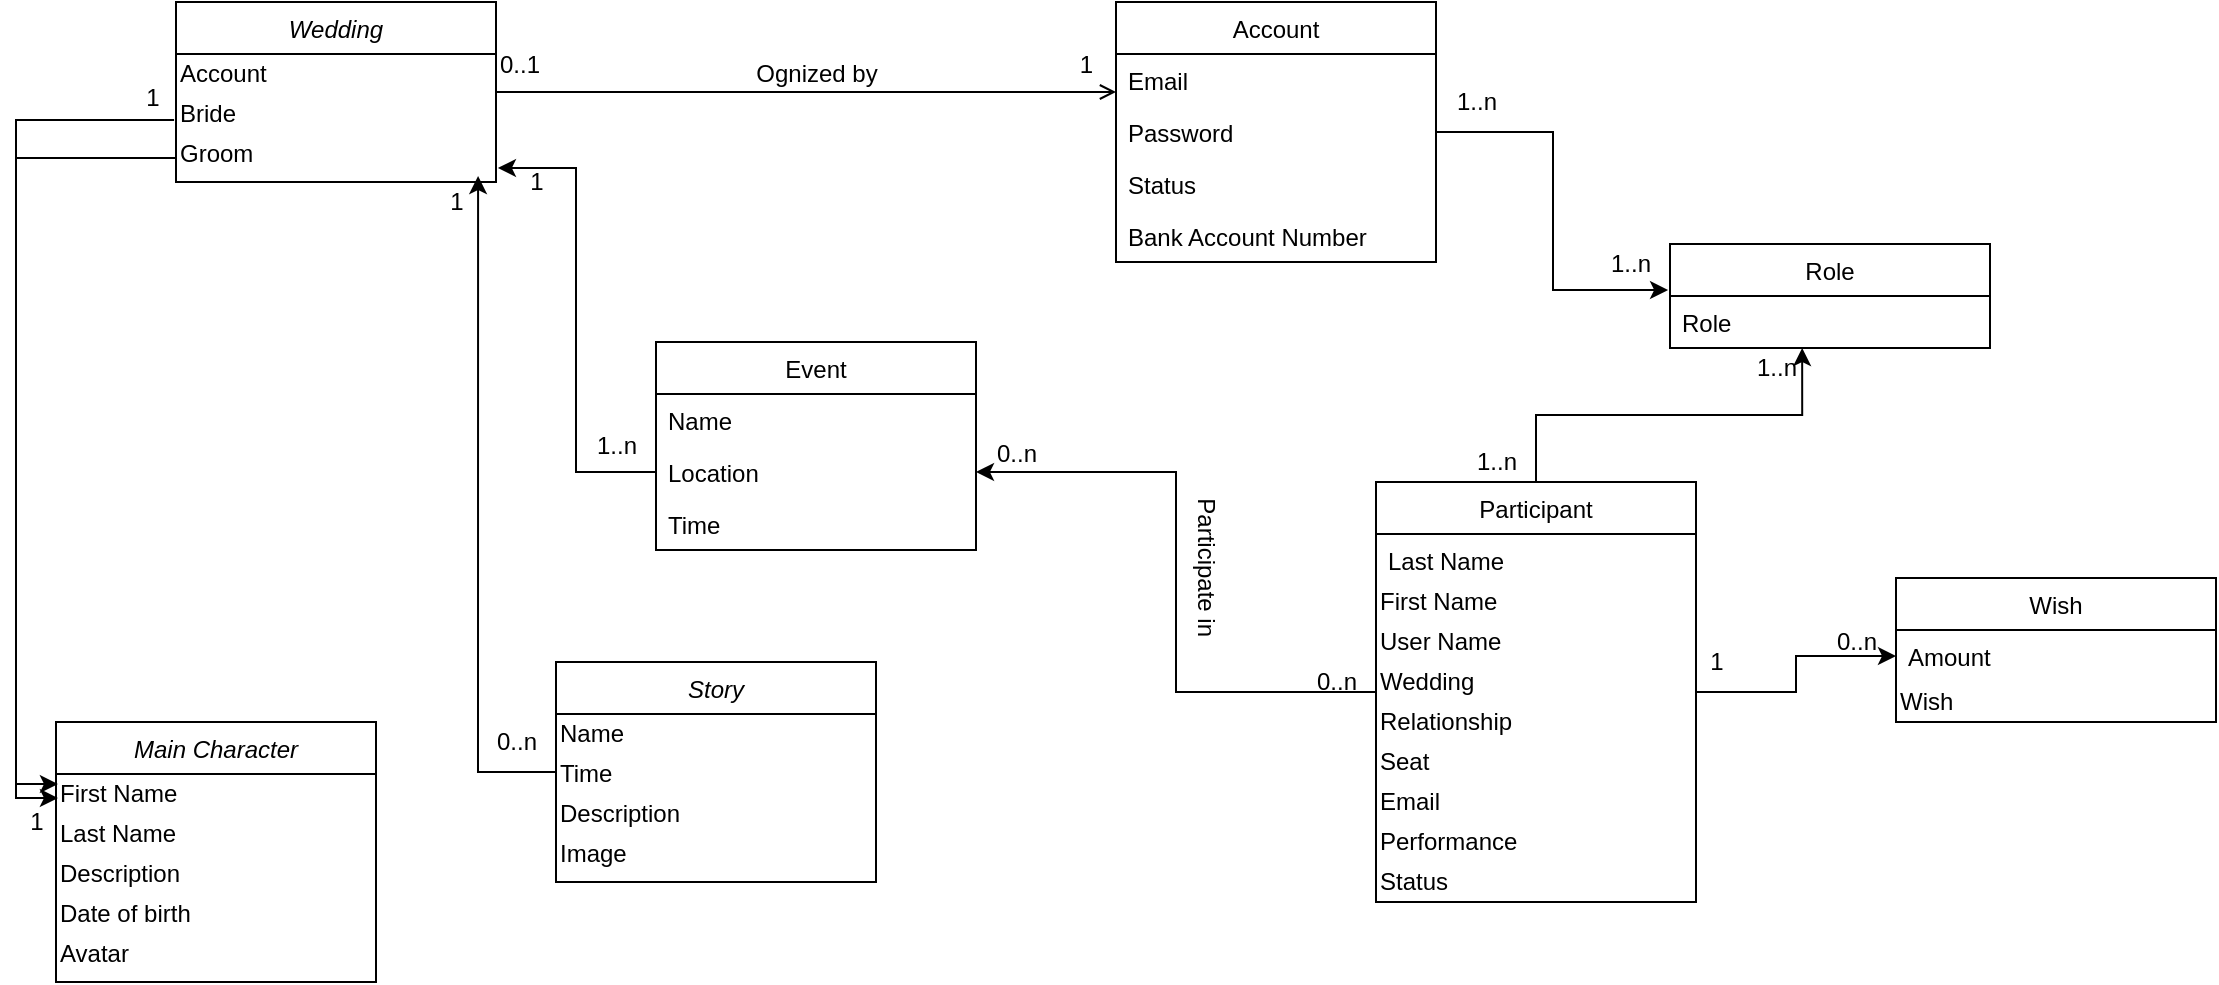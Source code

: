 <mxfile version="13.1.1" type="device"><diagram id="C5RBs43oDa-KdzZeNtuy" name="Page-1"><mxGraphModel dx="2249" dy="808" grid="1" gridSize="10" guides="1" tooltips="1" connect="1" arrows="1" fold="1" page="1" pageScale="1" pageWidth="827" pageHeight="1169" math="0" shadow="0"><root><mxCell id="WIyWlLk6GJQsqaUBKTNV-0"/><mxCell id="WIyWlLk6GJQsqaUBKTNV-1" parent="WIyWlLk6GJQsqaUBKTNV-0"/><mxCell id="zkfFHV4jXpPFQw0GAbJ--26" value="" style="endArrow=open;shadow=0;strokeWidth=1;strokeColor=#000000;rounded=0;endFill=1;edgeStyle=elbowEdgeStyle;elbow=vertical;" parent="WIyWlLk6GJQsqaUBKTNV-1" source="zkfFHV4jXpPFQw0GAbJ--0" target="zkfFHV4jXpPFQw0GAbJ--17" edge="1"><mxGeometry x="0.5" y="41" relative="1" as="geometry"><mxPoint x="380" y="192" as="sourcePoint"/><mxPoint x="540" y="192" as="targetPoint"/><mxPoint x="-40" y="32" as="offset"/></mxGeometry></mxCell><mxCell id="zkfFHV4jXpPFQw0GAbJ--27" value="0..1" style="resizable=0;align=left;verticalAlign=bottom;labelBackgroundColor=none;fontSize=12;" parent="zkfFHV4jXpPFQw0GAbJ--26" connectable="0" vertex="1"><mxGeometry x="-1" relative="1" as="geometry"><mxPoint y="-5" as="offset"/></mxGeometry></mxCell><mxCell id="zkfFHV4jXpPFQw0GAbJ--28" value="1" style="resizable=0;align=right;verticalAlign=bottom;labelBackgroundColor=none;fontSize=12;" parent="zkfFHV4jXpPFQw0GAbJ--26" connectable="0" vertex="1"><mxGeometry x="1" relative="1" as="geometry"><mxPoint x="-10" y="-5" as="offset"/></mxGeometry></mxCell><mxCell id="zkfFHV4jXpPFQw0GAbJ--29" value="Ognized by" style="text;html=1;resizable=0;points=[];;align=center;verticalAlign=middle;labelBackgroundColor=none;rounded=0;shadow=0;strokeWidth=1;fontSize=12;" parent="zkfFHV4jXpPFQw0GAbJ--26" vertex="1" connectable="0"><mxGeometry x="0.5" y="49" relative="1" as="geometry"><mxPoint x="-73" y="40" as="offset"/></mxGeometry></mxCell><mxCell id="zkfFHV4jXpPFQw0GAbJ--0" value="Wedding" style="swimlane;fontStyle=2;align=center;verticalAlign=top;childLayout=stackLayout;horizontal=1;startSize=26;horizontalStack=0;resizeParent=1;resizeLast=0;collapsible=1;marginBottom=0;rounded=0;shadow=0;strokeWidth=1;" parent="WIyWlLk6GJQsqaUBKTNV-1" vertex="1"><mxGeometry x="80" y="50" width="160" height="90" as="geometry"><mxRectangle x="230" y="140" width="160" height="26" as="alternateBounds"/></mxGeometry></mxCell><mxCell id="EsjYuSodMv6EEGWY2lOq-7" value="Account" style="text;html=1;align=left;verticalAlign=middle;resizable=0;points=[];autosize=1;" vertex="1" parent="zkfFHV4jXpPFQw0GAbJ--0"><mxGeometry y="26" width="160" height="20" as="geometry"/></mxCell><mxCell id="EsjYuSodMv6EEGWY2lOq-1" value="Bride" style="text;html=1;align=left;verticalAlign=middle;resizable=0;points=[];autosize=1;" vertex="1" parent="zkfFHV4jXpPFQw0GAbJ--0"><mxGeometry y="46" width="160" height="20" as="geometry"/></mxCell><mxCell id="EsjYuSodMv6EEGWY2lOq-6" value="Groom" style="text;html=1;align=left;verticalAlign=middle;resizable=0;points=[];autosize=1;" vertex="1" parent="zkfFHV4jXpPFQw0GAbJ--0"><mxGeometry y="66" width="160" height="20" as="geometry"/></mxCell><mxCell id="zkfFHV4jXpPFQw0GAbJ--17" value="Account" style="swimlane;fontStyle=0;align=center;verticalAlign=top;childLayout=stackLayout;horizontal=1;startSize=26;horizontalStack=0;resizeParent=1;resizeLast=0;collapsible=1;marginBottom=0;rounded=0;shadow=0;strokeWidth=1;" parent="WIyWlLk6GJQsqaUBKTNV-1" vertex="1"><mxGeometry x="550" y="50" width="160" height="130" as="geometry"><mxRectangle x="550" y="140" width="160" height="26" as="alternateBounds"/></mxGeometry></mxCell><mxCell id="zkfFHV4jXpPFQw0GAbJ--18" value="Email" style="text;align=left;verticalAlign=top;spacingLeft=4;spacingRight=4;overflow=hidden;rotatable=0;points=[[0,0.5],[1,0.5]];portConstraint=eastwest;" parent="zkfFHV4jXpPFQw0GAbJ--17" vertex="1"><mxGeometry y="26" width="160" height="26" as="geometry"/></mxCell><mxCell id="zkfFHV4jXpPFQw0GAbJ--19" value="Password" style="text;align=left;verticalAlign=top;spacingLeft=4;spacingRight=4;overflow=hidden;rotatable=0;points=[[0,0.5],[1,0.5]];portConstraint=eastwest;rounded=0;shadow=0;html=0;" parent="zkfFHV4jXpPFQw0GAbJ--17" vertex="1"><mxGeometry y="52" width="160" height="26" as="geometry"/></mxCell><mxCell id="zkfFHV4jXpPFQw0GAbJ--20" value="Status" style="text;align=left;verticalAlign=top;spacingLeft=4;spacingRight=4;overflow=hidden;rotatable=0;points=[[0,0.5],[1,0.5]];portConstraint=eastwest;rounded=0;shadow=0;html=0;" parent="zkfFHV4jXpPFQw0GAbJ--17" vertex="1"><mxGeometry y="78" width="160" height="26" as="geometry"/></mxCell><mxCell id="zkfFHV4jXpPFQw0GAbJ--22" value="Bank Account Number" style="text;align=left;verticalAlign=top;spacingLeft=4;spacingRight=4;overflow=hidden;rotatable=0;points=[[0,0.5],[1,0.5]];portConstraint=eastwest;rounded=0;shadow=0;html=0;" parent="zkfFHV4jXpPFQw0GAbJ--17" vertex="1"><mxGeometry y="104" width="160" height="26" as="geometry"/></mxCell><mxCell id="EsjYuSodMv6EEGWY2lOq-16" value="Participate in&amp;nbsp;" style="text;html=1;align=center;verticalAlign=middle;resizable=0;points=[];autosize=1;rotation=90;" vertex="1" parent="WIyWlLk6GJQsqaUBKTNV-1"><mxGeometry x="550" y="324" width="90" height="20" as="geometry"/></mxCell><mxCell id="EsjYuSodMv6EEGWY2lOq-18" value="0..n" style="text;html=1;align=center;verticalAlign=middle;resizable=0;points=[];autosize=1;" vertex="1" parent="WIyWlLk6GJQsqaUBKTNV-1"><mxGeometry x="640" y="380" width="40" height="20" as="geometry"/></mxCell><mxCell id="EsjYuSodMv6EEGWY2lOq-29" style="edgeStyle=orthogonalEdgeStyle;rounded=0;orthogonalLoop=1;jettySize=auto;html=1;entryX=0.006;entryY=0.6;entryDx=0;entryDy=0;entryPerimeter=0;exitX=-0.006;exitY=0.65;exitDx=0;exitDy=0;exitPerimeter=0;" edge="1" parent="WIyWlLk6GJQsqaUBKTNV-1" source="EsjYuSodMv6EEGWY2lOq-1" target="EsjYuSodMv6EEGWY2lOq-22"><mxGeometry relative="1" as="geometry"/></mxCell><mxCell id="EsjYuSodMv6EEGWY2lOq-30" style="edgeStyle=orthogonalEdgeStyle;rounded=0;orthogonalLoop=1;jettySize=auto;html=1;exitX=0;exitY=0.6;exitDx=0;exitDy=0;exitPerimeter=0;entryX=0.006;entryY=0.25;entryDx=0;entryDy=0;entryPerimeter=0;" edge="1" parent="WIyWlLk6GJQsqaUBKTNV-1" source="EsjYuSodMv6EEGWY2lOq-6" target="EsjYuSodMv6EEGWY2lOq-22"><mxGeometry relative="1" as="geometry"/></mxCell><mxCell id="EsjYuSodMv6EEGWY2lOq-46" style="edgeStyle=orthogonalEdgeStyle;rounded=0;orthogonalLoop=1;jettySize=auto;html=1;entryX=1.006;entryY=0.85;entryDx=0;entryDy=0;entryPerimeter=0;" edge="1" parent="WIyWlLk6GJQsqaUBKTNV-1" source="EsjYuSodMv6EEGWY2lOq-38" target="EsjYuSodMv6EEGWY2lOq-6"><mxGeometry relative="1" as="geometry"/></mxCell><mxCell id="EsjYuSodMv6EEGWY2lOq-47" value="1" style="text;html=1;align=center;verticalAlign=middle;resizable=0;points=[];autosize=1;" vertex="1" parent="WIyWlLk6GJQsqaUBKTNV-1"><mxGeometry x="250" y="130" width="20" height="20" as="geometry"/></mxCell><mxCell id="EsjYuSodMv6EEGWY2lOq-71" style="edgeStyle=orthogonalEdgeStyle;rounded=0;orthogonalLoop=1;jettySize=auto;html=1;entryX=0.413;entryY=1;entryDx=0;entryDy=0;entryPerimeter=0;" edge="1" parent="WIyWlLk6GJQsqaUBKTNV-1" source="EsjYuSodMv6EEGWY2lOq-3" target="EsjYuSodMv6EEGWY2lOq-67"><mxGeometry relative="1" as="geometry"/></mxCell><mxCell id="EsjYuSodMv6EEGWY2lOq-61" style="edgeStyle=orthogonalEdgeStyle;rounded=0;orthogonalLoop=1;jettySize=auto;html=1;entryX=0.944;entryY=1.05;entryDx=0;entryDy=0;entryPerimeter=0;" edge="1" parent="WIyWlLk6GJQsqaUBKTNV-1" source="EsjYuSodMv6EEGWY2lOq-52" target="EsjYuSodMv6EEGWY2lOq-6"><mxGeometry relative="1" as="geometry"><mxPoint x="230" y="150" as="targetPoint"/></mxGeometry></mxCell><mxCell id="EsjYuSodMv6EEGWY2lOq-21" value="Main Character" style="swimlane;fontStyle=2;align=center;verticalAlign=top;childLayout=stackLayout;horizontal=1;startSize=26;horizontalStack=0;resizeParent=1;resizeLast=0;collapsible=1;marginBottom=0;rounded=0;shadow=0;strokeWidth=1;" vertex="1" parent="WIyWlLk6GJQsqaUBKTNV-1"><mxGeometry x="20" y="410" width="160" height="130" as="geometry"><mxRectangle x="230" y="140" width="160" height="26" as="alternateBounds"/></mxGeometry></mxCell><mxCell id="EsjYuSodMv6EEGWY2lOq-22" value="First Name" style="text;html=1;align=left;verticalAlign=middle;resizable=0;points=[];autosize=1;" vertex="1" parent="EsjYuSodMv6EEGWY2lOq-21"><mxGeometry y="26" width="160" height="20" as="geometry"/></mxCell><mxCell id="EsjYuSodMv6EEGWY2lOq-23" value="Last Name" style="text;html=1;align=left;verticalAlign=middle;resizable=0;points=[];autosize=1;" vertex="1" parent="EsjYuSodMv6EEGWY2lOq-21"><mxGeometry y="46" width="160" height="20" as="geometry"/></mxCell><mxCell id="EsjYuSodMv6EEGWY2lOq-24" value="Description" style="text;html=1;align=left;verticalAlign=middle;resizable=0;points=[];autosize=1;" vertex="1" parent="EsjYuSodMv6EEGWY2lOq-21"><mxGeometry y="66" width="160" height="20" as="geometry"/></mxCell><mxCell id="EsjYuSodMv6EEGWY2lOq-25" value="Date of birth&amp;nbsp;" style="text;html=1;align=left;verticalAlign=middle;resizable=0;points=[];autosize=1;" vertex="1" parent="EsjYuSodMv6EEGWY2lOq-21"><mxGeometry y="86" width="160" height="20" as="geometry"/></mxCell><mxCell id="EsjYuSodMv6EEGWY2lOq-26" value="Avatar&amp;nbsp;" style="text;html=1;align=left;verticalAlign=middle;resizable=0;points=[];autosize=1;" vertex="1" parent="EsjYuSodMv6EEGWY2lOq-21"><mxGeometry y="106" width="160" height="20" as="geometry"/></mxCell><mxCell id="EsjYuSodMv6EEGWY2lOq-62" value="1" style="text;html=1;align=center;verticalAlign=middle;resizable=0;points=[];autosize=1;" vertex="1" parent="WIyWlLk6GJQsqaUBKTNV-1"><mxGeometry x="210" y="140" width="20" height="20" as="geometry"/></mxCell><mxCell id="EsjYuSodMv6EEGWY2lOq-63" value="0..n" style="text;html=1;align=center;verticalAlign=middle;resizable=0;points=[];autosize=1;" vertex="1" parent="WIyWlLk6GJQsqaUBKTNV-1"><mxGeometry x="230" y="410" width="40" height="20" as="geometry"/></mxCell><mxCell id="EsjYuSodMv6EEGWY2lOq-65" value="Role" style="swimlane;fontStyle=0;align=center;verticalAlign=top;childLayout=stackLayout;horizontal=1;startSize=26;horizontalStack=0;resizeParent=1;resizeLast=0;collapsible=1;marginBottom=0;rounded=0;shadow=0;strokeWidth=1;" vertex="1" parent="WIyWlLk6GJQsqaUBKTNV-1"><mxGeometry x="827" y="171" width="160" height="52" as="geometry"><mxRectangle x="550" y="140" width="160" height="26" as="alternateBounds"/></mxGeometry></mxCell><mxCell id="EsjYuSodMv6EEGWY2lOq-67" value="Role" style="text;align=left;verticalAlign=top;spacingLeft=4;spacingRight=4;overflow=hidden;rotatable=0;points=[[0,0.5],[1,0.5]];portConstraint=eastwest;rounded=0;shadow=0;html=0;" vertex="1" parent="EsjYuSodMv6EEGWY2lOq-65"><mxGeometry y="26" width="160" height="26" as="geometry"/></mxCell><mxCell id="EsjYuSodMv6EEGWY2lOq-70" style="edgeStyle=orthogonalEdgeStyle;rounded=0;orthogonalLoop=1;jettySize=auto;html=1;entryX=-0.006;entryY=-0.115;entryDx=0;entryDy=0;entryPerimeter=0;" edge="1" parent="WIyWlLk6GJQsqaUBKTNV-1" source="zkfFHV4jXpPFQw0GAbJ--19" target="EsjYuSodMv6EEGWY2lOq-67"><mxGeometry relative="1" as="geometry"/></mxCell><mxCell id="EsjYuSodMv6EEGWY2lOq-75" style="edgeStyle=orthogonalEdgeStyle;rounded=0;orthogonalLoop=1;jettySize=auto;html=1;" edge="1" parent="WIyWlLk6GJQsqaUBKTNV-1" source="EsjYuSodMv6EEGWY2lOq-3" target="EsjYuSodMv6EEGWY2lOq-38"><mxGeometry relative="1" as="geometry"/></mxCell><mxCell id="EsjYuSodMv6EEGWY2lOq-86" style="edgeStyle=orthogonalEdgeStyle;rounded=0;orthogonalLoop=1;jettySize=auto;html=1;entryX=0;entryY=0.5;entryDx=0;entryDy=0;" edge="1" parent="WIyWlLk6GJQsqaUBKTNV-1" source="EsjYuSodMv6EEGWY2lOq-3" target="EsjYuSodMv6EEGWY2lOq-84"><mxGeometry relative="1" as="geometry"/></mxCell><mxCell id="EsjYuSodMv6EEGWY2lOq-3" value="Participant" style="swimlane;fontStyle=0;align=center;verticalAlign=top;childLayout=stackLayout;horizontal=1;startSize=26;horizontalStack=0;resizeParent=1;resizeLast=0;collapsible=1;marginBottom=0;rounded=0;shadow=0;strokeWidth=1;" vertex="1" parent="WIyWlLk6GJQsqaUBKTNV-1"><mxGeometry x="680" y="290" width="160" height="210" as="geometry"><mxRectangle x="340" y="380" width="170" height="26" as="alternateBounds"/></mxGeometry></mxCell><mxCell id="EsjYuSodMv6EEGWY2lOq-4" value="Last Name" style="text;align=left;verticalAlign=top;spacingLeft=4;spacingRight=4;overflow=hidden;rotatable=0;points=[[0,0.5],[1,0.5]];portConstraint=eastwest;" vertex="1" parent="EsjYuSodMv6EEGWY2lOq-3"><mxGeometry y="26" width="160" height="24" as="geometry"/></mxCell><mxCell id="EsjYuSodMv6EEGWY2lOq-8" value="First Name" style="text;html=1;align=left;verticalAlign=middle;resizable=0;points=[];autosize=1;" vertex="1" parent="EsjYuSodMv6EEGWY2lOq-3"><mxGeometry y="50" width="160" height="20" as="geometry"/></mxCell><mxCell id="EsjYuSodMv6EEGWY2lOq-9" value="User Name" style="text;html=1;align=left;verticalAlign=middle;resizable=0;points=[];autosize=1;" vertex="1" parent="EsjYuSodMv6EEGWY2lOq-3"><mxGeometry y="70" width="160" height="20" as="geometry"/></mxCell><mxCell id="EsjYuSodMv6EEGWY2lOq-10" value="Wedding" style="text;html=1;align=left;verticalAlign=middle;resizable=0;points=[];autosize=1;" vertex="1" parent="EsjYuSodMv6EEGWY2lOq-3"><mxGeometry y="90" width="160" height="20" as="geometry"/></mxCell><mxCell id="EsjYuSodMv6EEGWY2lOq-14" value="Relationship" style="text;html=1;align=left;verticalAlign=middle;resizable=0;points=[];autosize=1;" vertex="1" parent="EsjYuSodMv6EEGWY2lOq-3"><mxGeometry y="110" width="160" height="20" as="geometry"/></mxCell><mxCell id="EsjYuSodMv6EEGWY2lOq-15" value="Seat" style="text;html=1;align=left;verticalAlign=middle;resizable=0;points=[];autosize=1;" vertex="1" parent="EsjYuSodMv6EEGWY2lOq-3"><mxGeometry y="130" width="160" height="20" as="geometry"/></mxCell><mxCell id="EsjYuSodMv6EEGWY2lOq-42" value="Email" style="text;html=1;align=left;verticalAlign=middle;resizable=0;points=[];autosize=1;" vertex="1" parent="EsjYuSodMv6EEGWY2lOq-3"><mxGeometry y="150" width="160" height="20" as="geometry"/></mxCell><mxCell id="EsjYuSodMv6EEGWY2lOq-80" value="Performance" style="text;html=1;align=left;verticalAlign=middle;resizable=0;points=[];autosize=1;" vertex="1" parent="EsjYuSodMv6EEGWY2lOq-3"><mxGeometry y="170" width="160" height="20" as="geometry"/></mxCell><mxCell id="EsjYuSodMv6EEGWY2lOq-81" value="Status" style="text;html=1;align=left;verticalAlign=middle;resizable=0;points=[];autosize=1;" vertex="1" parent="EsjYuSodMv6EEGWY2lOq-3"><mxGeometry y="190" width="160" height="20" as="geometry"/></mxCell><mxCell id="EsjYuSodMv6EEGWY2lOq-79" value="" style="group" vertex="1" connectable="0" parent="WIyWlLk6GJQsqaUBKTNV-1"><mxGeometry x="280" y="220" width="240" height="104" as="geometry"/></mxCell><mxCell id="EsjYuSodMv6EEGWY2lOq-50" value="" style="group" vertex="1" connectable="0" parent="EsjYuSodMv6EEGWY2lOq-79"><mxGeometry width="200" height="104" as="geometry"/></mxCell><mxCell id="EsjYuSodMv6EEGWY2lOq-37" value="Event" style="swimlane;fontStyle=0;align=center;verticalAlign=top;childLayout=stackLayout;horizontal=1;startSize=26;horizontalStack=0;resizeParent=1;resizeLast=0;collapsible=1;marginBottom=0;rounded=0;shadow=0;strokeWidth=1;" vertex="1" parent="EsjYuSodMv6EEGWY2lOq-50"><mxGeometry x="40" width="160" height="104" as="geometry"><mxRectangle x="550" y="140" width="160" height="26" as="alternateBounds"/></mxGeometry></mxCell><mxCell id="EsjYuSodMv6EEGWY2lOq-40" value="Name" style="text;align=left;verticalAlign=top;spacingLeft=4;spacingRight=4;overflow=hidden;rotatable=0;points=[[0,0.5],[1,0.5]];portConstraint=eastwest;rounded=0;shadow=0;html=0;" vertex="1" parent="EsjYuSodMv6EEGWY2lOq-37"><mxGeometry y="26" width="160" height="26" as="geometry"/></mxCell><mxCell id="EsjYuSodMv6EEGWY2lOq-38" value="Location" style="text;align=left;verticalAlign=top;spacingLeft=4;spacingRight=4;overflow=hidden;rotatable=0;points=[[0,0.5],[1,0.5]];portConstraint=eastwest;" vertex="1" parent="EsjYuSodMv6EEGWY2lOq-37"><mxGeometry y="52" width="160" height="26" as="geometry"/></mxCell><mxCell id="EsjYuSodMv6EEGWY2lOq-39" value="Time" style="text;align=left;verticalAlign=top;spacingLeft=4;spacingRight=4;overflow=hidden;rotatable=0;points=[[0,0.5],[1,0.5]];portConstraint=eastwest;rounded=0;shadow=0;html=0;" vertex="1" parent="EsjYuSodMv6EEGWY2lOq-37"><mxGeometry y="78" width="160" height="26" as="geometry"/></mxCell><mxCell id="EsjYuSodMv6EEGWY2lOq-48" value="1..n" style="text;html=1;align=center;verticalAlign=middle;resizable=0;points=[];autosize=1;" vertex="1" parent="EsjYuSodMv6EEGWY2lOq-50"><mxGeometry y="42" width="40" height="20" as="geometry"/></mxCell><mxCell id="EsjYuSodMv6EEGWY2lOq-78" value="0..n" style="text;html=1;align=center;verticalAlign=middle;resizable=0;points=[];autosize=1;" vertex="1" parent="EsjYuSodMv6EEGWY2lOq-79"><mxGeometry x="200" y="46" width="40" height="20" as="geometry"/></mxCell><mxCell id="EsjYuSodMv6EEGWY2lOq-52" value="Story" style="swimlane;fontStyle=2;align=center;verticalAlign=top;childLayout=stackLayout;horizontal=1;startSize=26;horizontalStack=0;resizeParent=1;resizeLast=0;collapsible=1;marginBottom=0;rounded=0;shadow=0;strokeWidth=1;" vertex="1" parent="WIyWlLk6GJQsqaUBKTNV-1"><mxGeometry x="270" y="380" width="160" height="110" as="geometry"><mxRectangle x="230" y="140" width="160" height="26" as="alternateBounds"/></mxGeometry></mxCell><mxCell id="EsjYuSodMv6EEGWY2lOq-53" value="Name" style="text;html=1;align=left;verticalAlign=middle;resizable=0;points=[];autosize=1;" vertex="1" parent="EsjYuSodMv6EEGWY2lOq-52"><mxGeometry y="26" width="160" height="20" as="geometry"/></mxCell><mxCell id="EsjYuSodMv6EEGWY2lOq-56" value="Time" style="text;html=1;align=left;verticalAlign=middle;resizable=0;points=[];autosize=1;" vertex="1" parent="EsjYuSodMv6EEGWY2lOq-52"><mxGeometry y="46" width="160" height="20" as="geometry"/></mxCell><mxCell id="EsjYuSodMv6EEGWY2lOq-55" value="Description" style="text;html=1;align=left;verticalAlign=middle;resizable=0;points=[];autosize=1;" vertex="1" parent="EsjYuSodMv6EEGWY2lOq-52"><mxGeometry y="66" width="160" height="20" as="geometry"/></mxCell><mxCell id="EsjYuSodMv6EEGWY2lOq-57" value="Image" style="text;html=1;align=left;verticalAlign=middle;resizable=0;points=[];autosize=1;" vertex="1" parent="EsjYuSodMv6EEGWY2lOq-52"><mxGeometry y="86" width="160" height="20" as="geometry"/></mxCell><mxCell id="EsjYuSodMv6EEGWY2lOq-83" value="Wish" style="swimlane;fontStyle=0;align=center;verticalAlign=top;childLayout=stackLayout;horizontal=1;startSize=26;horizontalStack=0;resizeParent=1;resizeLast=0;collapsible=1;marginBottom=0;rounded=0;shadow=0;strokeWidth=1;" vertex="1" parent="WIyWlLk6GJQsqaUBKTNV-1"><mxGeometry x="940" y="338" width="160" height="72" as="geometry"><mxRectangle x="550" y="140" width="160" height="26" as="alternateBounds"/></mxGeometry></mxCell><mxCell id="EsjYuSodMv6EEGWY2lOq-84" value="Amount" style="text;align=left;verticalAlign=top;spacingLeft=4;spacingRight=4;overflow=hidden;rotatable=0;points=[[0,0.5],[1,0.5]];portConstraint=eastwest;rounded=0;shadow=0;html=0;" vertex="1" parent="EsjYuSodMv6EEGWY2lOq-83"><mxGeometry y="26" width="160" height="26" as="geometry"/></mxCell><mxCell id="EsjYuSodMv6EEGWY2lOq-85" value="Wish" style="text;html=1;align=left;verticalAlign=middle;resizable=0;points=[];autosize=1;" vertex="1" parent="EsjYuSodMv6EEGWY2lOq-83"><mxGeometry y="52" width="160" height="20" as="geometry"/></mxCell><mxCell id="EsjYuSodMv6EEGWY2lOq-89" value="1" style="text;html=1;align=center;verticalAlign=middle;resizable=0;points=[];autosize=1;" vertex="1" parent="WIyWlLk6GJQsqaUBKTNV-1"><mxGeometry x="58" y="88" width="20" height="20" as="geometry"/></mxCell><mxCell id="EsjYuSodMv6EEGWY2lOq-90" value="1" style="text;html=1;align=center;verticalAlign=middle;resizable=0;points=[];autosize=1;" vertex="1" parent="WIyWlLk6GJQsqaUBKTNV-1"><mxGeometry y="450" width="20" height="20" as="geometry"/></mxCell><mxCell id="EsjYuSodMv6EEGWY2lOq-91" value="1..n" style="text;html=1;align=center;verticalAlign=middle;resizable=0;points=[];autosize=1;" vertex="1" parent="WIyWlLk6GJQsqaUBKTNV-1"><mxGeometry x="710" y="90" width="40" height="20" as="geometry"/></mxCell><mxCell id="EsjYuSodMv6EEGWY2lOq-92" value="1..n" style="text;html=1;align=center;verticalAlign=middle;resizable=0;points=[];autosize=1;" vertex="1" parent="WIyWlLk6GJQsqaUBKTNV-1"><mxGeometry x="787" y="171" width="40" height="20" as="geometry"/></mxCell><mxCell id="EsjYuSodMv6EEGWY2lOq-93" value="1..n" style="text;html=1;align=center;verticalAlign=middle;resizable=0;points=[];autosize=1;" vertex="1" parent="WIyWlLk6GJQsqaUBKTNV-1"><mxGeometry x="720" y="270" width="40" height="20" as="geometry"/></mxCell><mxCell id="EsjYuSodMv6EEGWY2lOq-94" value="1..n" style="text;html=1;align=center;verticalAlign=middle;resizable=0;points=[];autosize=1;" vertex="1" parent="WIyWlLk6GJQsqaUBKTNV-1"><mxGeometry x="860" y="223" width="40" height="20" as="geometry"/></mxCell><mxCell id="EsjYuSodMv6EEGWY2lOq-96" value="1" style="text;html=1;align=center;verticalAlign=middle;resizable=0;points=[];autosize=1;" vertex="1" parent="WIyWlLk6GJQsqaUBKTNV-1"><mxGeometry x="840" y="370" width="20" height="20" as="geometry"/></mxCell><mxCell id="EsjYuSodMv6EEGWY2lOq-97" value="0..n" style="text;html=1;align=center;verticalAlign=middle;resizable=0;points=[];autosize=1;" vertex="1" parent="WIyWlLk6GJQsqaUBKTNV-1"><mxGeometry x="900" y="360" width="40" height="20" as="geometry"/></mxCell></root></mxGraphModel></diagram></mxfile>